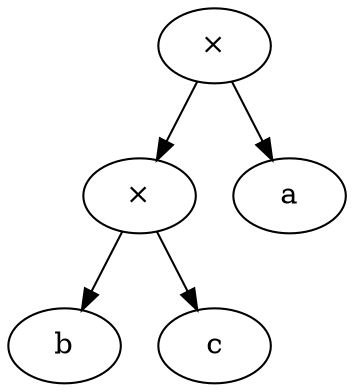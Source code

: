 strict digraph timesAssoc1 {
times1, times2 [label="&times;"];
a [label="a"];
b [label="b"];
c [label="c"];
times1 -> {a, times2};
times2 -> {b, c};
}